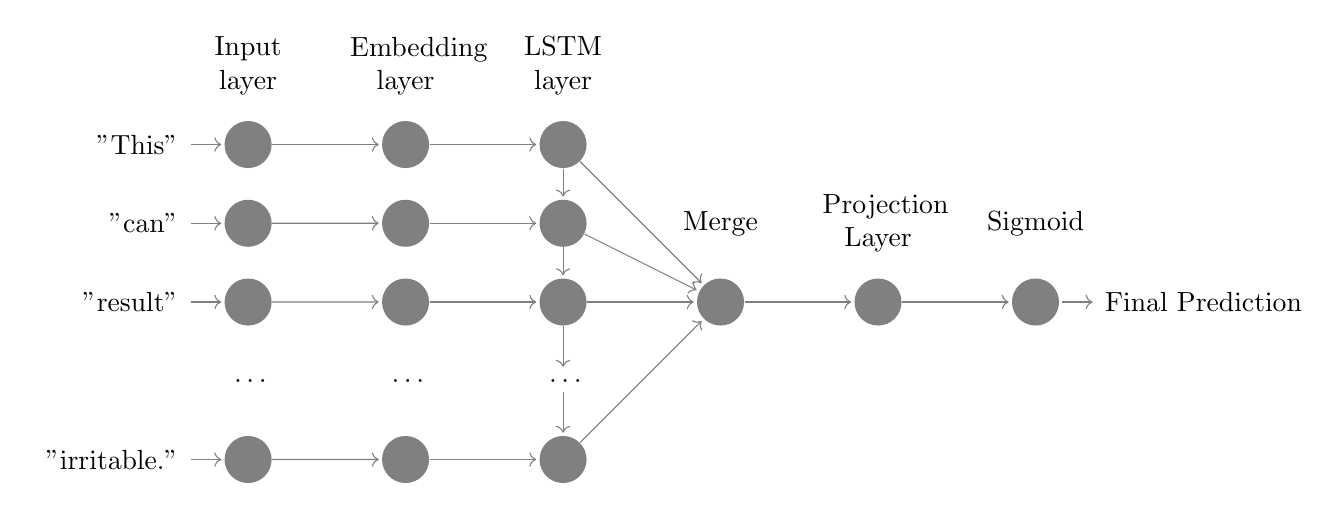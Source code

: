 
\def\layersep{2cm}

\begin{tikzpicture}[shorten >=1pt,->,draw=black!50, node distance=\layersep]
    \tikzstyle{every pin edge}=[<-,shorten <=1pt]
    \tikzstyle{neuron}=[circle,fill=black!25,minimum size=17pt,inner sep=0pt]
    \tikzstyle{input neuron}=[neuron, fill=black!50];
    \tikzstyle{output neuron}=[neuron, fill=black!50];
    \tikzstyle{hidden neuron}=[neuron, fill=black!50];
    \tikzstyle{project neuron}=[neuron, fill=black!50];
    \tikzstyle{annot} = [text width=4em, text centered]
    \tikzstyle{hoz}=[rotate=-180]  %<--- for labels

    % Draw the input layer nodes
    % This is the same as writing \foreach \name / \y in {1/1,2/2,3/3,4/4}
    \node[input neuron, pin=left:"This"] (I-1) at (0,-1) {};
      \node[input neuron, pin=left:"can"] (I-2) at (0,-2) {};
      \node[input neuron, pin=left:"result"] (I-3) at (0,-3) {};
      \node[hoz] (I-4) at (0,-4) {$\dots$};
      \node[input neuron, pin=left:"irritable."] (I-5) at (0,-5) {};


    \foreach \name / \y in {1/1, 2/2, 3/3, 5/5}
            \node[hidden neuron] (E-\name) at (\layersep ,-\y cm) {};
      \node[hoz] (E-4) at (\layersep,-4) {$\dots$};

    \foreach \name / \y in {1/1, 2/2, 3/3, 5/5}
           \node[project neuron] (L-\name) at (\layersep+\layersep,-\y cm) {};
     \node[hoz] (L-4) at (\layersep+\layersep,-4) {$\dots$};

   \node[hidden neuron, right of=L-3] (M) {};

   \node[hidden neuron, right of=M] (S) {};

    % Draw the output layer node
    \node[output neuron,pin={[pin edge={->}]right:Final Prediction}, right of=S] (O) {};

    \foreach \current/\next in {1/2,2/3,3/4,4/5}
       {
        \path (L-\current) edge (L-\next);
       }

    % Connect every node in the input layer with every node in the
    % hidden layer.
     	\foreach \source in{1,2,3,5}
           \path (I-\source) edge (E-\source);

    % Connect every node in the hidden layer with the output layer
        \path (S) edge (O);
        \path (M) edge (S);

    \foreach \source in{1,2,3,5}
        \path (E-\source) edge (L-\source);

     \foreach \source in {1,2,3,5}
        \path (L-\source) edge (M);


    % Annotate the layers
    \node[annot,above of=E-1, node distance=1cm] (el) {Embedding layer};
    \node[annot,above of=L-1, node distance=1cm] (ll) {LSTM layer};
    \node[annot,above of=M, node distance=1cm] (ml) {Merge};
    \node[annot,above of=S, node distance=1cm] (pl) {Projection Layer};
    \node[annot,above of=O, node distance=1cm] (sl) {Sigmoid};
    \node[annot,left of=el] {Input layer};
    %\node[annot,right of=sl] {Output layer};
\end{tikzpicture}
